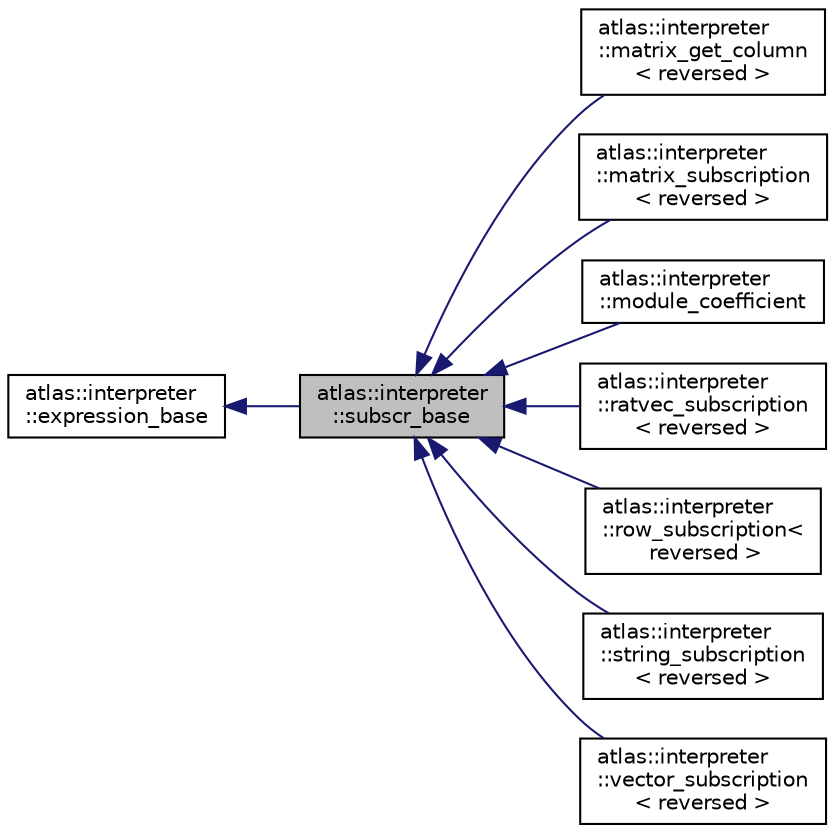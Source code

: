 digraph "atlas::interpreter::subscr_base"
{
  edge [fontname="Helvetica",fontsize="10",labelfontname="Helvetica",labelfontsize="10"];
  node [fontname="Helvetica",fontsize="10",shape=record];
  rankdir="LR";
  Node1 [label="atlas::interpreter\l::subscr_base",height=0.2,width=0.4,color="black", fillcolor="grey75", style="filled", fontcolor="black"];
  Node2 -> Node1 [dir="back",color="midnightblue",fontsize="10",style="solid",fontname="Helvetica"];
  Node2 [label="atlas::interpreter\l::expression_base",height=0.2,width=0.4,color="black", fillcolor="white", style="filled",URL="$structatlas_1_1interpreter_1_1expression__base.html"];
  Node1 -> Node3 [dir="back",color="midnightblue",fontsize="10",style="solid",fontname="Helvetica"];
  Node3 [label="atlas::interpreter\l::matrix_get_column\l\< reversed \>",height=0.2,width=0.4,color="black", fillcolor="white", style="filled",URL="$structatlas_1_1interpreter_1_1matrix__get__column.html"];
  Node1 -> Node4 [dir="back",color="midnightblue",fontsize="10",style="solid",fontname="Helvetica"];
  Node4 [label="atlas::interpreter\l::matrix_subscription\l\< reversed \>",height=0.2,width=0.4,color="black", fillcolor="white", style="filled",URL="$structatlas_1_1interpreter_1_1matrix__subscription.html"];
  Node1 -> Node5 [dir="back",color="midnightblue",fontsize="10",style="solid",fontname="Helvetica"];
  Node5 [label="atlas::interpreter\l::module_coefficient",height=0.2,width=0.4,color="black", fillcolor="white", style="filled",URL="$structatlas_1_1interpreter_1_1module__coefficient.html"];
  Node1 -> Node6 [dir="back",color="midnightblue",fontsize="10",style="solid",fontname="Helvetica"];
  Node6 [label="atlas::interpreter\l::ratvec_subscription\l\< reversed \>",height=0.2,width=0.4,color="black", fillcolor="white", style="filled",URL="$structatlas_1_1interpreter_1_1ratvec__subscription.html"];
  Node1 -> Node7 [dir="back",color="midnightblue",fontsize="10",style="solid",fontname="Helvetica"];
  Node7 [label="atlas::interpreter\l::row_subscription\<\l reversed \>",height=0.2,width=0.4,color="black", fillcolor="white", style="filled",URL="$structatlas_1_1interpreter_1_1row__subscription.html"];
  Node1 -> Node8 [dir="back",color="midnightblue",fontsize="10",style="solid",fontname="Helvetica"];
  Node8 [label="atlas::interpreter\l::string_subscription\l\< reversed \>",height=0.2,width=0.4,color="black", fillcolor="white", style="filled",URL="$structatlas_1_1interpreter_1_1string__subscription.html"];
  Node1 -> Node9 [dir="back",color="midnightblue",fontsize="10",style="solid",fontname="Helvetica"];
  Node9 [label="atlas::interpreter\l::vector_subscription\l\< reversed \>",height=0.2,width=0.4,color="black", fillcolor="white", style="filled",URL="$structatlas_1_1interpreter_1_1vector__subscription.html"];
}
